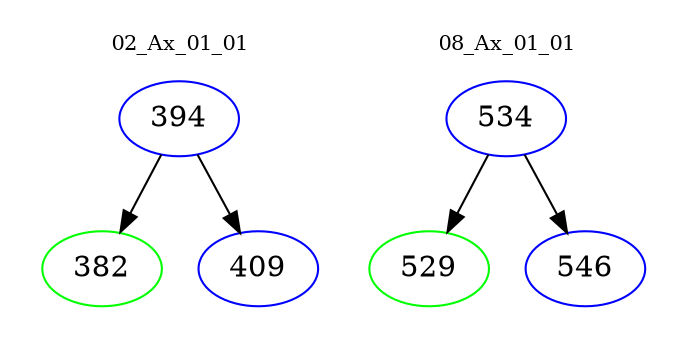digraph{
subgraph cluster_0 {
color = white
label = "02_Ax_01_01";
fontsize=10;
T0_394 [label="394", color="blue"]
T0_394 -> T0_382 [color="black"]
T0_382 [label="382", color="green"]
T0_394 -> T0_409 [color="black"]
T0_409 [label="409", color="blue"]
}
subgraph cluster_1 {
color = white
label = "08_Ax_01_01";
fontsize=10;
T1_534 [label="534", color="blue"]
T1_534 -> T1_529 [color="black"]
T1_529 [label="529", color="green"]
T1_534 -> T1_546 [color="black"]
T1_546 [label="546", color="blue"]
}
}
